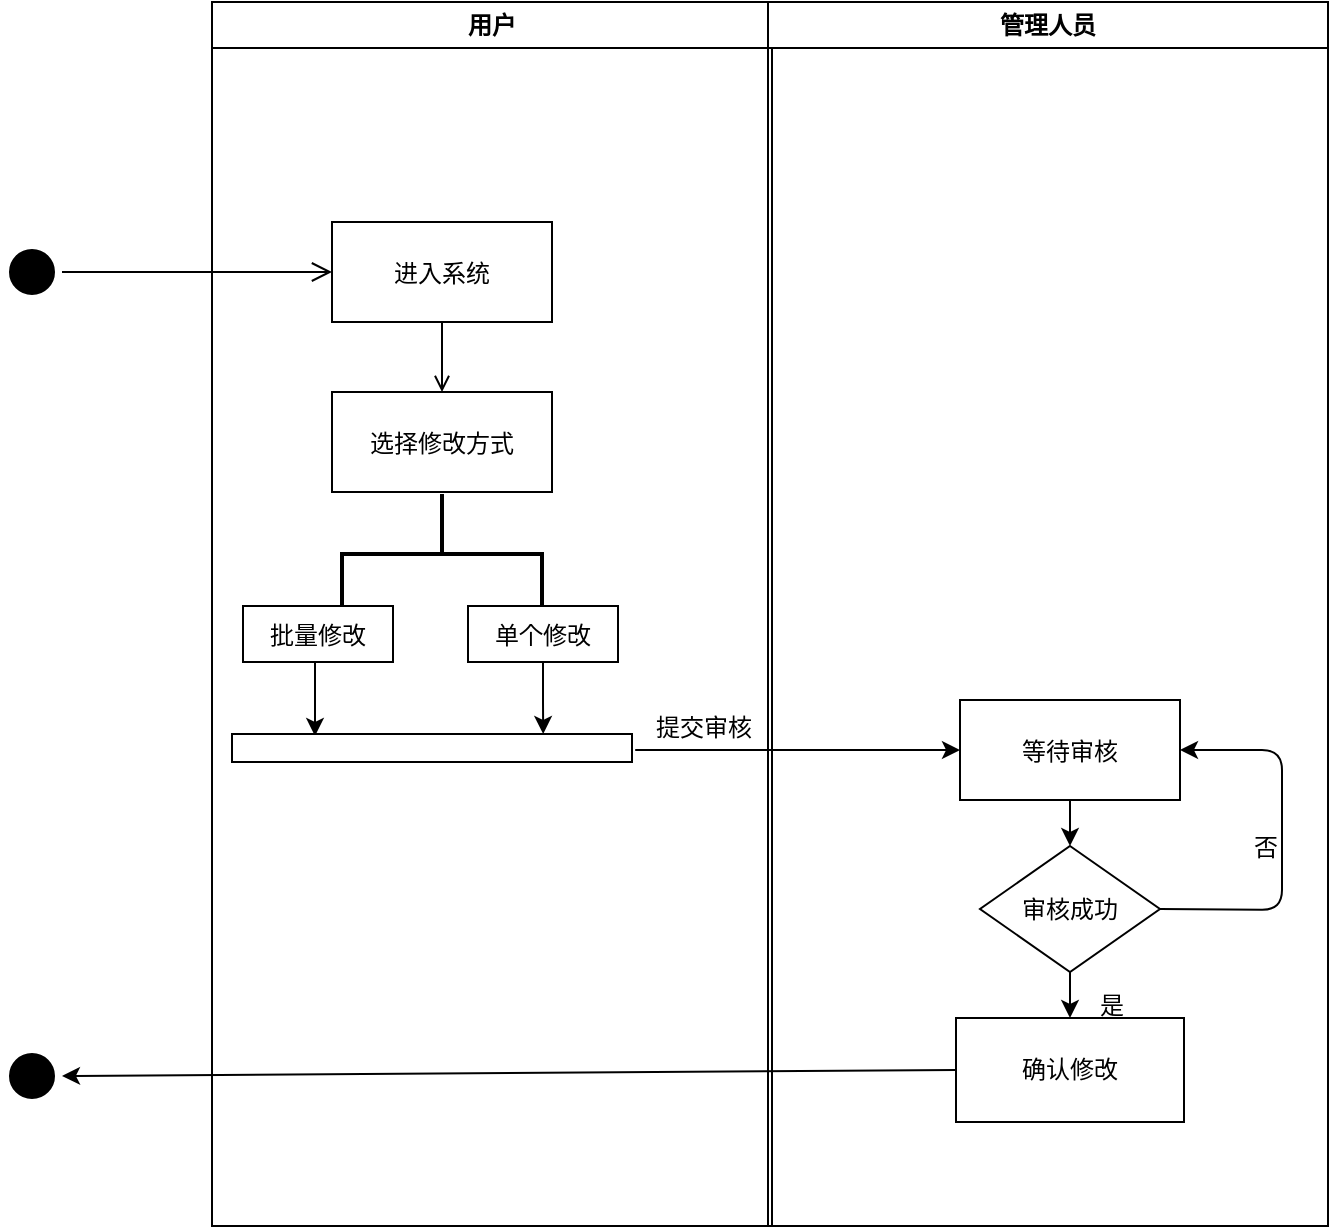 <mxfile version="10.6.5" type="github"><diagram name="Page-1" id="e7e014a7-5840-1c2e-5031-d8a46d1fe8dd"><mxGraphModel dx="914" dy="616" grid="1" gridSize="10" guides="1" tooltips="1" connect="1" arrows="1" fold="1" page="1" pageScale="1" pageWidth="1169" pageHeight="826" background="#ffffff" math="0" shadow="0"><root><mxCell id="0"/><mxCell id="1" parent="0"/><mxCell id="2" value="用户" style="swimlane;whiteSpace=wrap" parent="1" vertex="1"><mxGeometry x="165" y="128" width="280" height="612" as="geometry"/></mxCell><mxCell id="7" value="进入系统" style="strokeColor=#000000;" parent="2" vertex="1"><mxGeometry x="60" y="110" width="110" height="50" as="geometry"/></mxCell><mxCell id="8" value="选择修改方式" style="strokeColor=#000000;" parent="2" vertex="1"><mxGeometry x="60" y="195" width="110" height="50" as="geometry"/></mxCell><mxCell id="9" value="" style="endArrow=open;strokeColor=#000000;endFill=1;rounded=0" parent="2" source="7" target="8" edge="1"><mxGeometry relative="1" as="geometry"/></mxCell><mxCell id="aK4AkXiZkHFidS2M6m4p-19" value="" style="strokeWidth=2;html=1;shape=mxgraph.flowchart.annotation_2;align=left;pointerEvents=1;fillColor=none;rotation=90;" vertex="1" parent="2"><mxGeometry x="85" y="226" width="60" height="100" as="geometry"/></mxCell><mxCell id="aK4AkXiZkHFidS2M6m4p-30" value="" style="edgeStyle=orthogonalEdgeStyle;rounded=0;orthogonalLoop=1;jettySize=auto;html=1;strokeColor=#000000;entryX=0.778;entryY=0;entryDx=0;entryDy=0;entryPerimeter=0;" edge="1" parent="2" source="aK4AkXiZkHFidS2M6m4p-24" target="aK4AkXiZkHFidS2M6m4p-26"><mxGeometry relative="1" as="geometry"><mxPoint x="165.5" y="410" as="targetPoint"/></mxGeometry></mxCell><mxCell id="aK4AkXiZkHFidS2M6m4p-24" value="单个修改" style="strokeColor=#000000;" vertex="1" parent="2"><mxGeometry x="128" y="302" width="75" height="28" as="geometry"/></mxCell><mxCell id="aK4AkXiZkHFidS2M6m4p-28" value="" style="edgeStyle=orthogonalEdgeStyle;rounded=0;orthogonalLoop=1;jettySize=auto;html=1;strokeColor=#000000;entryX=0.228;entryY=0.071;entryDx=0;entryDy=0;entryPerimeter=0;" edge="1" parent="2"><mxGeometry relative="1" as="geometry"><mxPoint x="49.5" y="330" as="sourcePoint"/><mxPoint x="51.5" y="367" as="targetPoint"/></mxGeometry></mxCell><mxCell id="aK4AkXiZkHFidS2M6m4p-25" value="批量修改" style="strokeColor=#000000;" vertex="1" parent="2"><mxGeometry x="15.5" y="302" width="75" height="28" as="geometry"/></mxCell><mxCell id="aK4AkXiZkHFidS2M6m4p-26" value="" style="verticalLabelPosition=bottom;verticalAlign=top;html=1;shape=mxgraph.basic.rect;fillColor=#ffffff;fillColor2=none;strokeColor=#000000;strokeWidth=1;size=20;indent=5;" vertex="1" parent="2"><mxGeometry x="10" y="366" width="200" height="14" as="geometry"/></mxCell><mxCell id="aK4AkXiZkHFidS2M6m4p-44" value="提交审核" style="text;html=1;resizable=0;points=[];autosize=1;align=left;verticalAlign=top;spacingTop=-4;" vertex="1" parent="2"><mxGeometry x="219.5" y="353" width="60" height="20" as="geometry"/></mxCell><mxCell id="aK4AkXiZkHFidS2M6m4p-31" value="管理人员" style="swimlane;whiteSpace=wrap" vertex="1" parent="1"><mxGeometry x="443" y="128" width="280" height="612" as="geometry"/></mxCell><mxCell id="aK4AkXiZkHFidS2M6m4p-35" value="等待审核" style="strokeColor=#000000;" vertex="1" parent="aK4AkXiZkHFidS2M6m4p-31"><mxGeometry x="96" y="349" width="110" height="50" as="geometry"/></mxCell><mxCell id="aK4AkXiZkHFidS2M6m4p-47" value="审核成功" style="rhombus;whiteSpace=wrap;html=1;strokeColor=#000000;fillColor=none;" vertex="1" parent="aK4AkXiZkHFidS2M6m4p-31"><mxGeometry x="106" y="422" width="90" height="63" as="geometry"/></mxCell><mxCell id="aK4AkXiZkHFidS2M6m4p-49" value="确认修改" style="rounded=0;whiteSpace=wrap;html=1;strokeColor=#000000;fillColor=none;" vertex="1" parent="aK4AkXiZkHFidS2M6m4p-31"><mxGeometry x="94" y="508" width="114" height="52" as="geometry"/></mxCell><mxCell id="aK4AkXiZkHFidS2M6m4p-51" value="" style="endArrow=classic;html=1;strokeColor=#000000;entryX=0.5;entryY=0;entryDx=0;entryDy=0;exitX=0.5;exitY=1;exitDx=0;exitDy=0;" edge="1" parent="aK4AkXiZkHFidS2M6m4p-31" source="aK4AkXiZkHFidS2M6m4p-47" target="aK4AkXiZkHFidS2M6m4p-49"><mxGeometry width="50" height="50" relative="1" as="geometry"><mxPoint x="96" y="532" as="sourcePoint"/><mxPoint x="146" y="482" as="targetPoint"/></mxGeometry></mxCell><mxCell id="aK4AkXiZkHFidS2M6m4p-52" value="" style="endArrow=classic;html=1;strokeColor=#000000;exitX=1;exitY=0.5;exitDx=0;exitDy=0;entryX=1;entryY=0.5;entryDx=0;entryDy=0;" edge="1" parent="aK4AkXiZkHFidS2M6m4p-31" source="aK4AkXiZkHFidS2M6m4p-47" target="aK4AkXiZkHFidS2M6m4p-35"><mxGeometry width="50" height="50" relative="1" as="geometry"><mxPoint x="227" y="482" as="sourcePoint"/><mxPoint x="277" y="432" as="targetPoint"/><Array as="points"><mxPoint x="257" y="454"/><mxPoint x="257" y="374"/></Array></mxGeometry></mxCell><mxCell id="aK4AkXiZkHFidS2M6m4p-55" value="" style="endArrow=classic;html=1;strokeColor=#000000;exitX=0.5;exitY=1;exitDx=0;exitDy=0;entryX=0.5;entryY=0;entryDx=0;entryDy=0;" edge="1" parent="aK4AkXiZkHFidS2M6m4p-31" source="aK4AkXiZkHFidS2M6m4p-35" target="aK4AkXiZkHFidS2M6m4p-47"><mxGeometry width="50" height="50" relative="1" as="geometry"><mxPoint x="107" y="462" as="sourcePoint"/><mxPoint x="157" y="412" as="targetPoint"/></mxGeometry></mxCell><mxCell id="5" value="" style="ellipse;shape=startState;fillColor=#000000;strokeColor=#000000;" parent="1" vertex="1"><mxGeometry x="60" y="248" width="30" height="30" as="geometry"/></mxCell><mxCell id="6" value="" style="edgeStyle=elbowEdgeStyle;elbow=horizontal;verticalAlign=bottom;endArrow=open;endSize=8;strokeColor=#000000;endFill=1;rounded=0" parent="1" source="5" target="7" edge="1"><mxGeometry x="264.5" y="168" as="geometry"><mxPoint x="279.5" y="238" as="targetPoint"/></mxGeometry></mxCell><mxCell id="kUTlrGvpnHdoP85aYLGa-52" value="" style="ellipse;shape=startState;fillColor=#000000;strokeColor=#000000;" parent="1" vertex="1"><mxGeometry x="60" y="650" width="30" height="30" as="geometry"/></mxCell><mxCell id="aK4AkXiZkHFidS2M6m4p-43" value="" style="endArrow=classic;html=1;strokeColor=#000000;entryX=0;entryY=0.5;entryDx=0;entryDy=0;exitX=1.008;exitY=0.571;exitDx=0;exitDy=0;exitPerimeter=0;" edge="1" parent="1" source="aK4AkXiZkHFidS2M6m4p-26" target="aK4AkXiZkHFidS2M6m4p-35"><mxGeometry width="50" height="50" relative="1" as="geometry"><mxPoint x="460" y="540" as="sourcePoint"/><mxPoint x="510" y="490" as="targetPoint"/></mxGeometry></mxCell><mxCell id="aK4AkXiZkHFidS2M6m4p-50" value="" style="endArrow=classic;html=1;strokeColor=#000000;entryX=1;entryY=0.5;entryDx=0;entryDy=0;exitX=0;exitY=0.5;exitDx=0;exitDy=0;" edge="1" parent="1" source="aK4AkXiZkHFidS2M6m4p-49" target="kUTlrGvpnHdoP85aYLGa-52"><mxGeometry width="50" height="50" relative="1" as="geometry"><mxPoint x="280" y="710" as="sourcePoint"/><mxPoint x="330" y="660" as="targetPoint"/></mxGeometry></mxCell><mxCell id="aK4AkXiZkHFidS2M6m4p-53" value="是" style="text;html=1;resizable=0;points=[];autosize=1;align=left;verticalAlign=top;spacingTop=-4;" vertex="1" parent="1"><mxGeometry x="607" y="620" width="30" height="20" as="geometry"/></mxCell><mxCell id="aK4AkXiZkHFidS2M6m4p-54" value="否" style="text;html=1;resizable=0;points=[];autosize=1;align=left;verticalAlign=top;spacingTop=-4;" vertex="1" parent="1"><mxGeometry x="684" y="541" width="30" height="20" as="geometry"/></mxCell></root></mxGraphModel></diagram></mxfile>